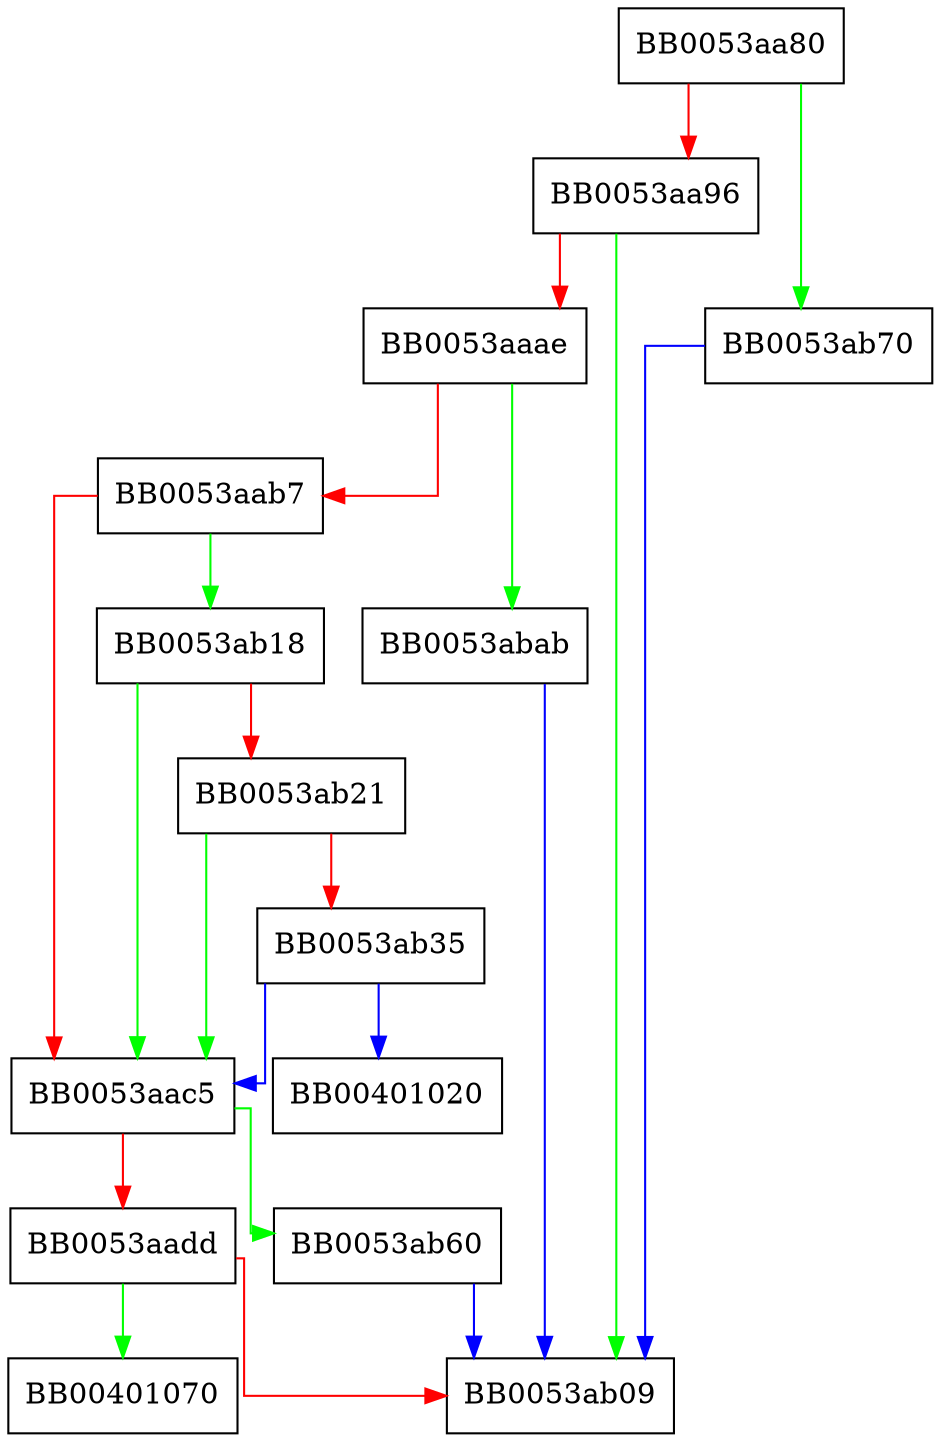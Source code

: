 digraph mem_write {
  node [shape="box"];
  graph [splines=ortho];
  BB0053aa80 -> BB0053ab70 [color="green"];
  BB0053aa80 -> BB0053aa96 [color="red"];
  BB0053aa96 -> BB0053ab09 [color="green"];
  BB0053aa96 -> BB0053aaae [color="red"];
  BB0053aaae -> BB0053abab [color="green"];
  BB0053aaae -> BB0053aab7 [color="red"];
  BB0053aab7 -> BB0053ab18 [color="green"];
  BB0053aab7 -> BB0053aac5 [color="red"];
  BB0053aac5 -> BB0053ab60 [color="green"];
  BB0053aac5 -> BB0053aadd [color="red"];
  BB0053aadd -> BB00401070 [color="green"];
  BB0053aadd -> BB0053ab09 [color="red"];
  BB0053ab18 -> BB0053aac5 [color="green"];
  BB0053ab18 -> BB0053ab21 [color="red"];
  BB0053ab21 -> BB0053aac5 [color="green"];
  BB0053ab21 -> BB0053ab35 [color="red"];
  BB0053ab35 -> BB00401020 [color="blue"];
  BB0053ab35 -> BB0053aac5 [color="blue"];
  BB0053ab60 -> BB0053ab09 [color="blue"];
  BB0053ab70 -> BB0053ab09 [color="blue"];
  BB0053abab -> BB0053ab09 [color="blue"];
}